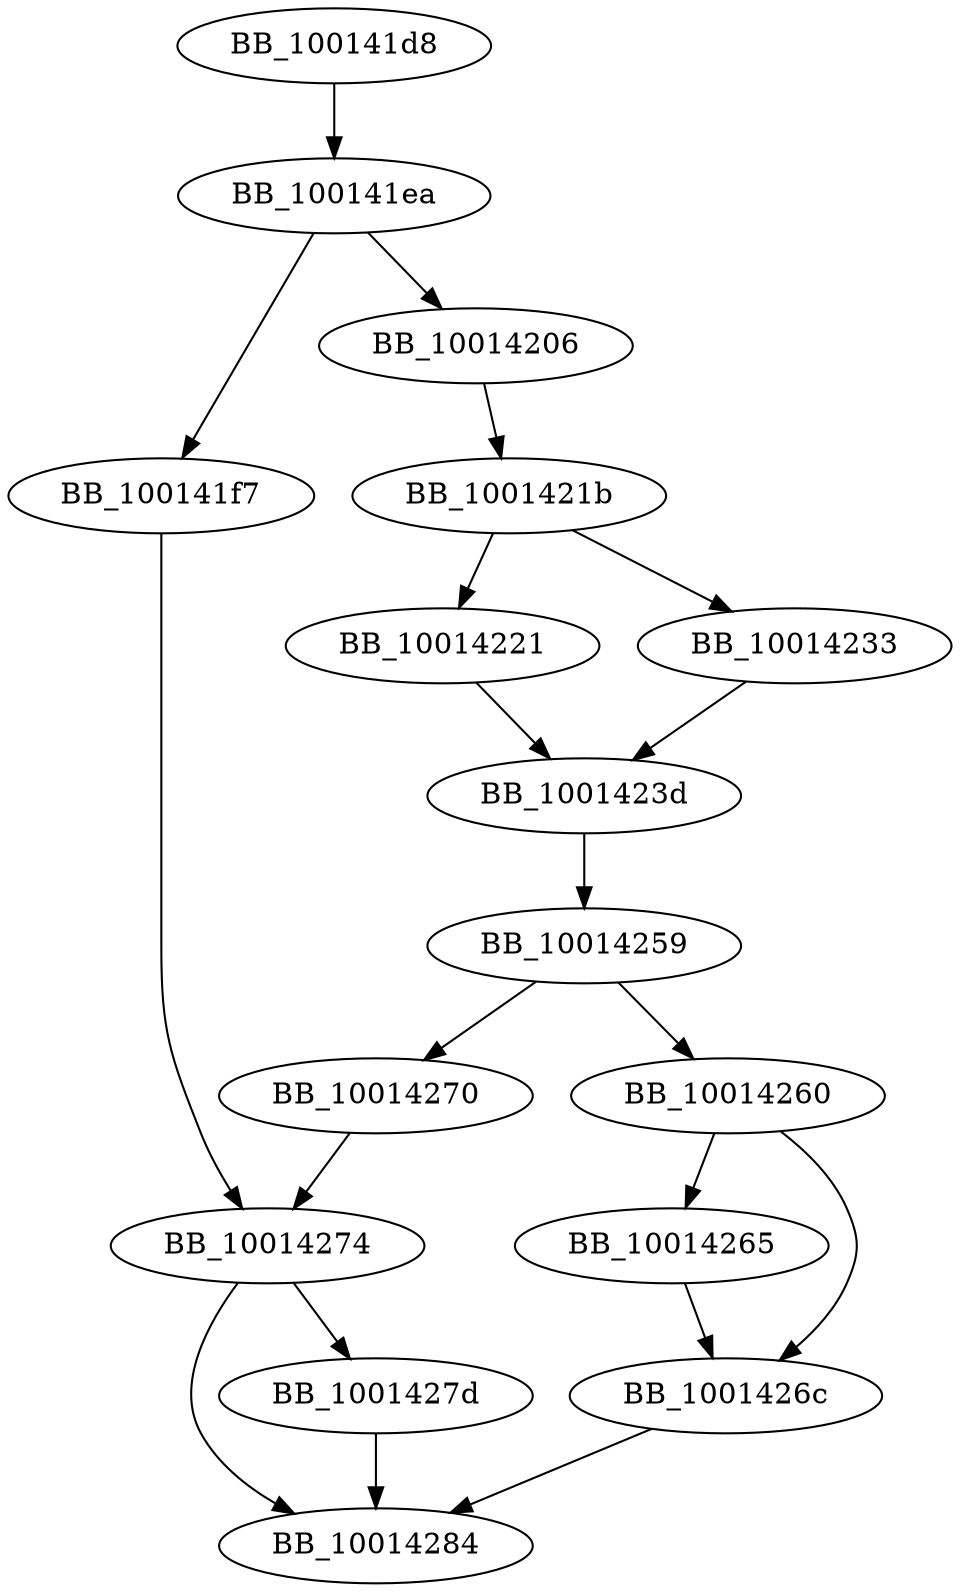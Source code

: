 DiGraph __isctype_l{
BB_100141d8->BB_100141ea
BB_100141ea->BB_100141f7
BB_100141ea->BB_10014206
BB_100141f7->BB_10014274
BB_10014206->BB_1001421b
BB_1001421b->BB_10014221
BB_1001421b->BB_10014233
BB_10014221->BB_1001423d
BB_10014233->BB_1001423d
BB_1001423d->BB_10014259
BB_10014259->BB_10014260
BB_10014259->BB_10014270
BB_10014260->BB_10014265
BB_10014260->BB_1001426c
BB_10014265->BB_1001426c
BB_1001426c->BB_10014284
BB_10014270->BB_10014274
BB_10014274->BB_1001427d
BB_10014274->BB_10014284
BB_1001427d->BB_10014284
}
